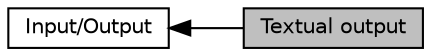 digraph "Textual output"
{
  edge [fontname="Helvetica",fontsize="10",labelfontname="Helvetica",labelfontsize="10"];
  node [fontname="Helvetica",fontsize="10",shape=box];
  rankdir=LR;
  Node2 [label="Input/Output",height=0.2,width=0.4,color="black", fillcolor="white", style="filled",URL="$group__IO.html",tooltip="This module collects the classes used for reading and writing meshes and data. There are two sub-modu..."];
  Node1 [label="Textual output",height=0.2,width=0.4,color="black", fillcolor="grey75", style="filled", fontcolor="black",tooltip="In addition to classes that provide graphical output formats (see the Graphical output module),..."];
  Node2->Node1 [shape=plaintext, dir="back", style="solid"];
}
